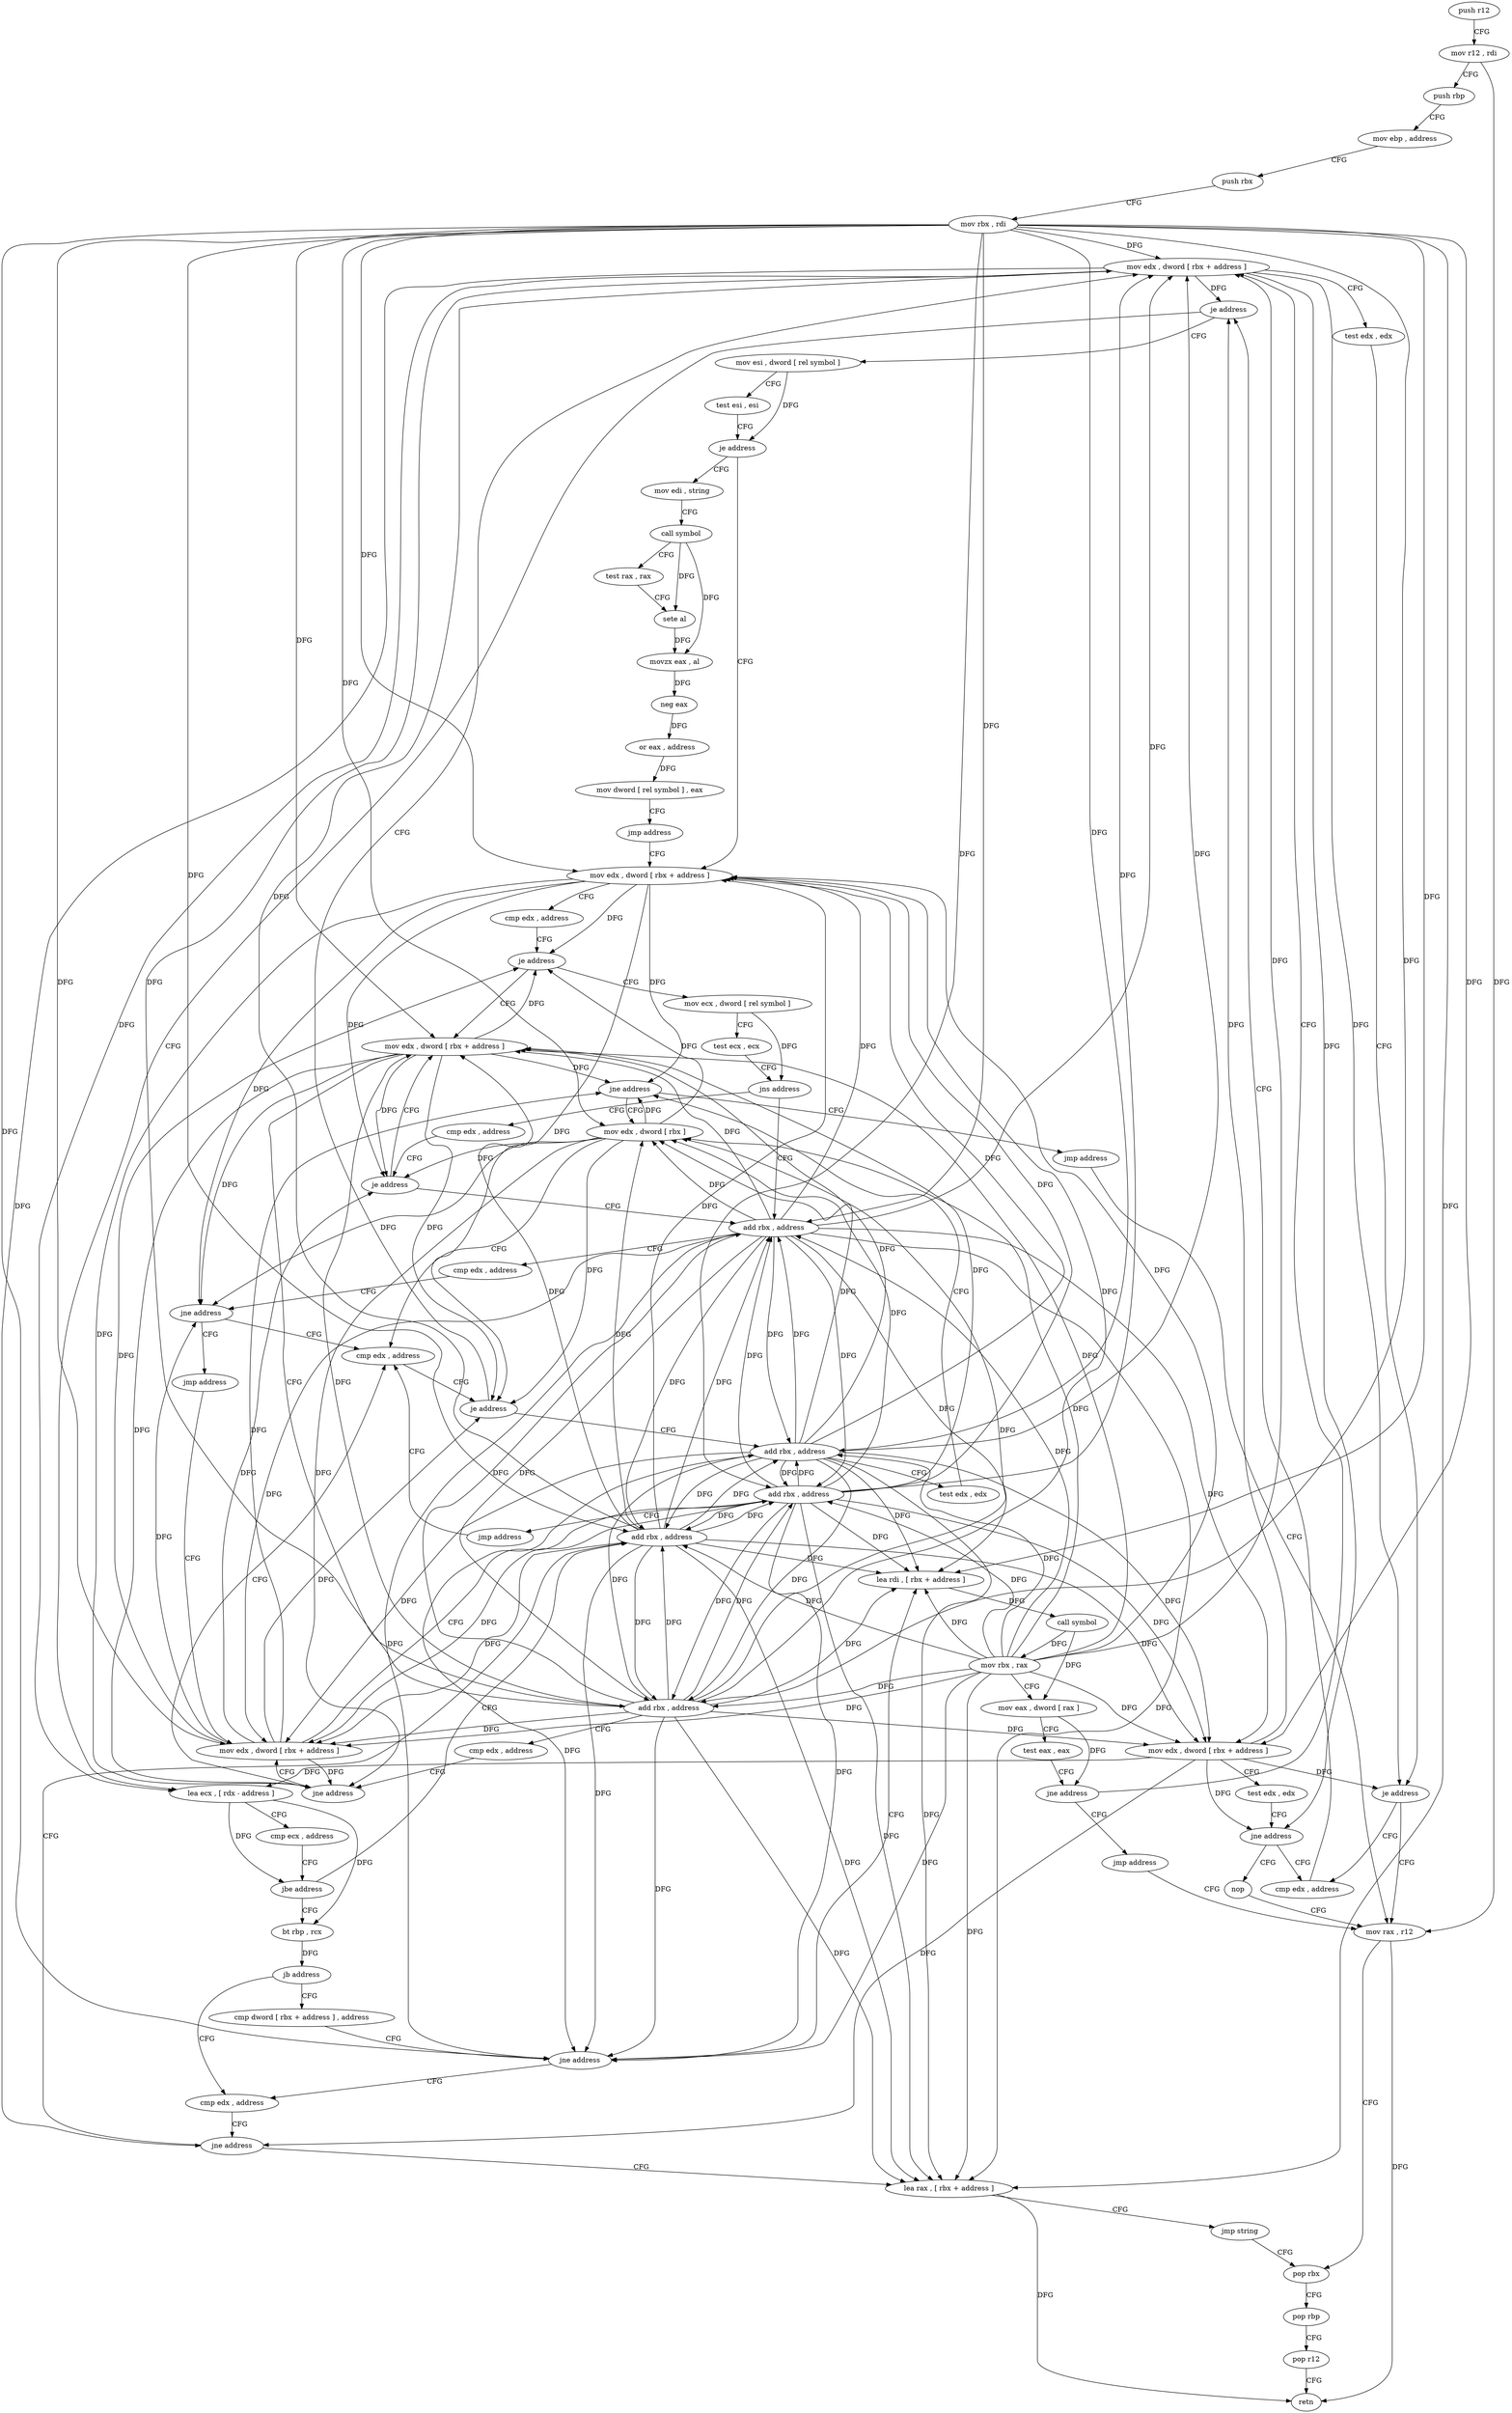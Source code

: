 digraph "func" {
"4386128" [label = "push r12" ]
"4386130" [label = "mov r12 , rdi" ]
"4386133" [label = "push rbp" ]
"4386134" [label = "mov ebp , address" ]
"4386139" [label = "push rbx" ]
"4386140" [label = "mov rbx , rdi" ]
"4386143" [label = "mov edx , dword [ rbx + address ]" ]
"4386176" [label = "mov rax , r12" ]
"4386179" [label = "pop rbx" ]
"4386150" [label = "cmp edx , address" ]
"4386153" [label = "je address" ]
"4386248" [label = "mov esi , dword [ rel symbol ]" ]
"4386155" [label = "lea ecx , [ rdx - address ]" ]
"4386254" [label = "test esi , esi" ]
"4386256" [label = "je address" ]
"4386344" [label = "mov edi , string" ]
"4386258" [label = "mov edx , dword [ rbx + address ]" ]
"4386158" [label = "cmp ecx , address" ]
"4386161" [label = "jbe address" ]
"4386192" [label = "bt rbp , rcx" ]
"4386163" [label = "add rbx , address" ]
"4386349" [label = "call symbol" ]
"4386354" [label = "test rax , rax" ]
"4386357" [label = "sete al" ]
"4386360" [label = "movzx eax , al" ]
"4386363" [label = "neg eax" ]
"4386365" [label = "or eax , address" ]
"4386368" [label = "mov dword [ rel symbol ] , eax" ]
"4386374" [label = "jmp address" ]
"4386261" [label = "cmp edx , address" ]
"4386264" [label = "je address" ]
"4386320" [label = "mov edx , dword [ rbx + address ]" ]
"4386266" [label = "mov ecx , dword [ rel symbol ]" ]
"4386196" [label = "jb address" ]
"4386216" [label = "cmp dword [ rbx + address ] , address" ]
"4386198" [label = "cmp edx , address" ]
"4386167" [label = "mov edx , dword [ rbx + address ]" ]
"4386170" [label = "test edx , edx" ]
"4386172" [label = "jne address" ]
"4386174" [label = "nop" ]
"4386323" [label = "add rbx , address" ]
"4386327" [label = "cmp edx , address" ]
"4386330" [label = "jne address" ]
"4386298" [label = "cmp edx , address" ]
"4386332" [label = "mov edx , dword [ rbx + address ]" ]
"4386272" [label = "test ecx , ecx" ]
"4386274" [label = "jns address" ]
"4386281" [label = "add rbx , address" ]
"4386276" [label = "cmp edx , address" ]
"4386220" [label = "jne address" ]
"4386222" [label = "lea rdi , [ rbx + address ]" ]
"4386201" [label = "jne address" ]
"4386203" [label = "lea rax , [ rbx + address ]" ]
"4386301" [label = "je address" ]
"4386307" [label = "add rbx , address" ]
"4386335" [label = "add rbx , address" ]
"4386339" [label = "jmp address" ]
"4386285" [label = "cmp edx , address" ]
"4386288" [label = "jne address" ]
"4386290" [label = "jmp address" ]
"4386279" [label = "je address" ]
"4386226" [label = "call symbol" ]
"4386231" [label = "mov rbx , rax" ]
"4386234" [label = "mov eax , dword [ rax ]" ]
"4386236" [label = "test eax , eax" ]
"4386238" [label = "jne address" ]
"4386240" [label = "jmp address" ]
"4386207" [label = "jmp string" ]
"4386146" [label = "test edx , edx" ]
"4386148" [label = "je address" ]
"4386311" [label = "test edx , edx" ]
"4386313" [label = "jne address" ]
"4386296" [label = "mov edx , dword [ rbx ]" ]
"4386315" [label = "jmp address" ]
"4386180" [label = "pop rbp" ]
"4386181" [label = "pop r12" ]
"4386183" [label = "retn" ]
"4386128" -> "4386130" [ label = "CFG" ]
"4386130" -> "4386133" [ label = "CFG" ]
"4386130" -> "4386176" [ label = "DFG" ]
"4386133" -> "4386134" [ label = "CFG" ]
"4386134" -> "4386139" [ label = "CFG" ]
"4386139" -> "4386140" [ label = "CFG" ]
"4386140" -> "4386143" [ label = "DFG" ]
"4386140" -> "4386258" [ label = "DFG" ]
"4386140" -> "4386163" [ label = "DFG" ]
"4386140" -> "4386167" [ label = "DFG" ]
"4386140" -> "4386320" [ label = "DFG" ]
"4386140" -> "4386323" [ label = "DFG" ]
"4386140" -> "4386220" [ label = "DFG" ]
"4386140" -> "4386332" [ label = "DFG" ]
"4386140" -> "4386335" [ label = "DFG" ]
"4386140" -> "4386281" [ label = "DFG" ]
"4386140" -> "4386222" [ label = "DFG" ]
"4386140" -> "4386203" [ label = "DFG" ]
"4386140" -> "4386307" [ label = "DFG" ]
"4386140" -> "4386296" [ label = "DFG" ]
"4386143" -> "4386146" [ label = "CFG" ]
"4386143" -> "4386148" [ label = "DFG" ]
"4386143" -> "4386153" [ label = "DFG" ]
"4386143" -> "4386155" [ label = "DFG" ]
"4386143" -> "4386172" [ label = "DFG" ]
"4386143" -> "4386201" [ label = "DFG" ]
"4386176" -> "4386179" [ label = "CFG" ]
"4386176" -> "4386183" [ label = "DFG" ]
"4386179" -> "4386180" [ label = "CFG" ]
"4386150" -> "4386153" [ label = "CFG" ]
"4386153" -> "4386248" [ label = "CFG" ]
"4386153" -> "4386155" [ label = "CFG" ]
"4386248" -> "4386254" [ label = "CFG" ]
"4386248" -> "4386256" [ label = "DFG" ]
"4386155" -> "4386158" [ label = "CFG" ]
"4386155" -> "4386161" [ label = "DFG" ]
"4386155" -> "4386192" [ label = "DFG" ]
"4386254" -> "4386256" [ label = "CFG" ]
"4386256" -> "4386344" [ label = "CFG" ]
"4386256" -> "4386258" [ label = "CFG" ]
"4386344" -> "4386349" [ label = "CFG" ]
"4386258" -> "4386261" [ label = "CFG" ]
"4386258" -> "4386264" [ label = "DFG" ]
"4386258" -> "4386330" [ label = "DFG" ]
"4386258" -> "4386301" [ label = "DFG" ]
"4386258" -> "4386288" [ label = "DFG" ]
"4386258" -> "4386279" [ label = "DFG" ]
"4386258" -> "4386313" [ label = "DFG" ]
"4386158" -> "4386161" [ label = "CFG" ]
"4386161" -> "4386192" [ label = "CFG" ]
"4386161" -> "4386163" [ label = "CFG" ]
"4386192" -> "4386196" [ label = "DFG" ]
"4386163" -> "4386167" [ label = "DFG" ]
"4386163" -> "4386143" [ label = "DFG" ]
"4386163" -> "4386258" [ label = "DFG" ]
"4386163" -> "4386320" [ label = "DFG" ]
"4386163" -> "4386323" [ label = "DFG" ]
"4386163" -> "4386220" [ label = "DFG" ]
"4386163" -> "4386332" [ label = "DFG" ]
"4386163" -> "4386335" [ label = "DFG" ]
"4386163" -> "4386281" [ label = "DFG" ]
"4386163" -> "4386222" [ label = "DFG" ]
"4386163" -> "4386203" [ label = "DFG" ]
"4386163" -> "4386307" [ label = "DFG" ]
"4386163" -> "4386296" [ label = "DFG" ]
"4386349" -> "4386354" [ label = "CFG" ]
"4386349" -> "4386357" [ label = "DFG" ]
"4386349" -> "4386360" [ label = "DFG" ]
"4386354" -> "4386357" [ label = "CFG" ]
"4386357" -> "4386360" [ label = "DFG" ]
"4386360" -> "4386363" [ label = "DFG" ]
"4386363" -> "4386365" [ label = "DFG" ]
"4386365" -> "4386368" [ label = "DFG" ]
"4386368" -> "4386374" [ label = "CFG" ]
"4386374" -> "4386258" [ label = "CFG" ]
"4386261" -> "4386264" [ label = "CFG" ]
"4386264" -> "4386320" [ label = "CFG" ]
"4386264" -> "4386266" [ label = "CFG" ]
"4386320" -> "4386323" [ label = "CFG" ]
"4386320" -> "4386264" [ label = "DFG" ]
"4386320" -> "4386330" [ label = "DFG" ]
"4386320" -> "4386301" [ label = "DFG" ]
"4386320" -> "4386288" [ label = "DFG" ]
"4386320" -> "4386279" [ label = "DFG" ]
"4386320" -> "4386313" [ label = "DFG" ]
"4386266" -> "4386272" [ label = "CFG" ]
"4386266" -> "4386274" [ label = "DFG" ]
"4386196" -> "4386216" [ label = "CFG" ]
"4386196" -> "4386198" [ label = "CFG" ]
"4386216" -> "4386220" [ label = "CFG" ]
"4386198" -> "4386201" [ label = "CFG" ]
"4386167" -> "4386170" [ label = "CFG" ]
"4386167" -> "4386148" [ label = "DFG" ]
"4386167" -> "4386153" [ label = "DFG" ]
"4386167" -> "4386155" [ label = "DFG" ]
"4386167" -> "4386172" [ label = "DFG" ]
"4386167" -> "4386201" [ label = "DFG" ]
"4386170" -> "4386172" [ label = "CFG" ]
"4386172" -> "4386150" [ label = "CFG" ]
"4386172" -> "4386174" [ label = "CFG" ]
"4386174" -> "4386176" [ label = "CFG" ]
"4386323" -> "4386327" [ label = "CFG" ]
"4386323" -> "4386143" [ label = "DFG" ]
"4386323" -> "4386258" [ label = "DFG" ]
"4386323" -> "4386163" [ label = "DFG" ]
"4386323" -> "4386167" [ label = "DFG" ]
"4386323" -> "4386320" [ label = "DFG" ]
"4386323" -> "4386220" [ label = "DFG" ]
"4386323" -> "4386332" [ label = "DFG" ]
"4386323" -> "4386335" [ label = "DFG" ]
"4386323" -> "4386281" [ label = "DFG" ]
"4386323" -> "4386222" [ label = "DFG" ]
"4386323" -> "4386203" [ label = "DFG" ]
"4386323" -> "4386307" [ label = "DFG" ]
"4386323" -> "4386296" [ label = "DFG" ]
"4386327" -> "4386330" [ label = "CFG" ]
"4386330" -> "4386298" [ label = "CFG" ]
"4386330" -> "4386332" [ label = "CFG" ]
"4386298" -> "4386301" [ label = "CFG" ]
"4386332" -> "4386335" [ label = "CFG" ]
"4386332" -> "4386264" [ label = "DFG" ]
"4386332" -> "4386330" [ label = "DFG" ]
"4386332" -> "4386301" [ label = "DFG" ]
"4386332" -> "4386288" [ label = "DFG" ]
"4386332" -> "4386279" [ label = "DFG" ]
"4386332" -> "4386313" [ label = "DFG" ]
"4386272" -> "4386274" [ label = "CFG" ]
"4386274" -> "4386281" [ label = "CFG" ]
"4386274" -> "4386276" [ label = "CFG" ]
"4386281" -> "4386285" [ label = "CFG" ]
"4386281" -> "4386143" [ label = "DFG" ]
"4386281" -> "4386258" [ label = "DFG" ]
"4386281" -> "4386163" [ label = "DFG" ]
"4386281" -> "4386167" [ label = "DFG" ]
"4386281" -> "4386320" [ label = "DFG" ]
"4386281" -> "4386323" [ label = "DFG" ]
"4386281" -> "4386220" [ label = "DFG" ]
"4386281" -> "4386332" [ label = "DFG" ]
"4386281" -> "4386335" [ label = "DFG" ]
"4386281" -> "4386222" [ label = "DFG" ]
"4386281" -> "4386203" [ label = "DFG" ]
"4386281" -> "4386307" [ label = "DFG" ]
"4386281" -> "4386296" [ label = "DFG" ]
"4386276" -> "4386279" [ label = "CFG" ]
"4386220" -> "4386198" [ label = "CFG" ]
"4386220" -> "4386222" [ label = "CFG" ]
"4386222" -> "4386226" [ label = "DFG" ]
"4386201" -> "4386163" [ label = "CFG" ]
"4386201" -> "4386203" [ label = "CFG" ]
"4386203" -> "4386207" [ label = "CFG" ]
"4386203" -> "4386183" [ label = "DFG" ]
"4386301" -> "4386143" [ label = "CFG" ]
"4386301" -> "4386307" [ label = "CFG" ]
"4386307" -> "4386311" [ label = "CFG" ]
"4386307" -> "4386143" [ label = "DFG" ]
"4386307" -> "4386258" [ label = "DFG" ]
"4386307" -> "4386163" [ label = "DFG" ]
"4386307" -> "4386167" [ label = "DFG" ]
"4386307" -> "4386320" [ label = "DFG" ]
"4386307" -> "4386323" [ label = "DFG" ]
"4386307" -> "4386220" [ label = "DFG" ]
"4386307" -> "4386332" [ label = "DFG" ]
"4386307" -> "4386335" [ label = "DFG" ]
"4386307" -> "4386281" [ label = "DFG" ]
"4386307" -> "4386222" [ label = "DFG" ]
"4386307" -> "4386203" [ label = "DFG" ]
"4386307" -> "4386296" [ label = "DFG" ]
"4386335" -> "4386339" [ label = "CFG" ]
"4386335" -> "4386143" [ label = "DFG" ]
"4386335" -> "4386258" [ label = "DFG" ]
"4386335" -> "4386163" [ label = "DFG" ]
"4386335" -> "4386167" [ label = "DFG" ]
"4386335" -> "4386320" [ label = "DFG" ]
"4386335" -> "4386323" [ label = "DFG" ]
"4386335" -> "4386220" [ label = "DFG" ]
"4386335" -> "4386332" [ label = "DFG" ]
"4386335" -> "4386281" [ label = "DFG" ]
"4386335" -> "4386222" [ label = "DFG" ]
"4386335" -> "4386203" [ label = "DFG" ]
"4386335" -> "4386307" [ label = "DFG" ]
"4386335" -> "4386296" [ label = "DFG" ]
"4386339" -> "4386298" [ label = "CFG" ]
"4386285" -> "4386288" [ label = "CFG" ]
"4386288" -> "4386298" [ label = "CFG" ]
"4386288" -> "4386290" [ label = "CFG" ]
"4386290" -> "4386332" [ label = "CFG" ]
"4386279" -> "4386320" [ label = "CFG" ]
"4386279" -> "4386281" [ label = "CFG" ]
"4386226" -> "4386231" [ label = "DFG" ]
"4386226" -> "4386234" [ label = "DFG" ]
"4386231" -> "4386234" [ label = "CFG" ]
"4386231" -> "4386143" [ label = "DFG" ]
"4386231" -> "4386258" [ label = "DFG" ]
"4386231" -> "4386163" [ label = "DFG" ]
"4386231" -> "4386167" [ label = "DFG" ]
"4386231" -> "4386320" [ label = "DFG" ]
"4386231" -> "4386323" [ label = "DFG" ]
"4386231" -> "4386220" [ label = "DFG" ]
"4386231" -> "4386332" [ label = "DFG" ]
"4386231" -> "4386335" [ label = "DFG" ]
"4386231" -> "4386281" [ label = "DFG" ]
"4386231" -> "4386222" [ label = "DFG" ]
"4386231" -> "4386203" [ label = "DFG" ]
"4386231" -> "4386307" [ label = "DFG" ]
"4386231" -> "4386296" [ label = "DFG" ]
"4386234" -> "4386236" [ label = "CFG" ]
"4386234" -> "4386238" [ label = "DFG" ]
"4386236" -> "4386238" [ label = "CFG" ]
"4386238" -> "4386143" [ label = "CFG" ]
"4386238" -> "4386240" [ label = "CFG" ]
"4386240" -> "4386176" [ label = "CFG" ]
"4386207" -> "4386179" [ label = "CFG" ]
"4386146" -> "4386148" [ label = "CFG" ]
"4386148" -> "4386176" [ label = "CFG" ]
"4386148" -> "4386150" [ label = "CFG" ]
"4386311" -> "4386313" [ label = "CFG" ]
"4386313" -> "4386296" [ label = "CFG" ]
"4386313" -> "4386315" [ label = "CFG" ]
"4386296" -> "4386298" [ label = "CFG" ]
"4386296" -> "4386264" [ label = "DFG" ]
"4386296" -> "4386330" [ label = "DFG" ]
"4386296" -> "4386301" [ label = "DFG" ]
"4386296" -> "4386288" [ label = "DFG" ]
"4386296" -> "4386279" [ label = "DFG" ]
"4386296" -> "4386313" [ label = "DFG" ]
"4386315" -> "4386176" [ label = "CFG" ]
"4386180" -> "4386181" [ label = "CFG" ]
"4386181" -> "4386183" [ label = "CFG" ]
}
